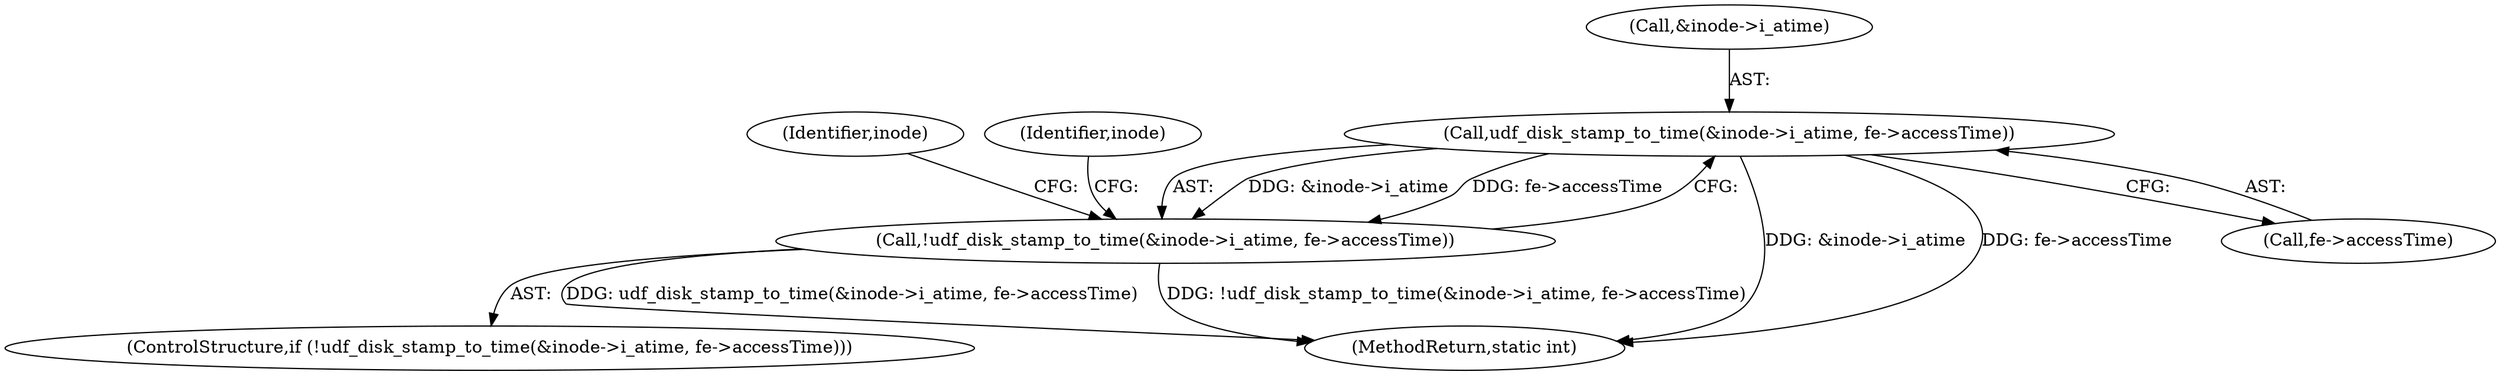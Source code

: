 digraph "0_linux_23b133bdc452aa441fcb9b82cbf6dd05cfd342d0@pointer" {
"1000772" [label="(Call,udf_disk_stamp_to_time(&inode->i_atime, fe->accessTime))"];
"1000771" [label="(Call,!udf_disk_stamp_to_time(&inode->i_atime, fe->accessTime))"];
"1000772" [label="(Call,udf_disk_stamp_to_time(&inode->i_atime, fe->accessTime))"];
"1000782" [label="(Identifier,inode)"];
"1000771" [label="(Call,!udf_disk_stamp_to_time(&inode->i_atime, fe->accessTime))"];
"1000770" [label="(ControlStructure,if (!udf_disk_stamp_to_time(&inode->i_atime, fe->accessTime)))"];
"1001231" [label="(MethodReturn,static int)"];
"1000773" [label="(Call,&inode->i_atime)"];
"1000777" [label="(Call,fe->accessTime)"];
"1000792" [label="(Identifier,inode)"];
"1000772" -> "1000771"  [label="AST: "];
"1000772" -> "1000777"  [label="CFG: "];
"1000773" -> "1000772"  [label="AST: "];
"1000777" -> "1000772"  [label="AST: "];
"1000771" -> "1000772"  [label="CFG: "];
"1000772" -> "1001231"  [label="DDG: &inode->i_atime"];
"1000772" -> "1001231"  [label="DDG: fe->accessTime"];
"1000772" -> "1000771"  [label="DDG: &inode->i_atime"];
"1000772" -> "1000771"  [label="DDG: fe->accessTime"];
"1000771" -> "1000770"  [label="AST: "];
"1000782" -> "1000771"  [label="CFG: "];
"1000792" -> "1000771"  [label="CFG: "];
"1000771" -> "1001231"  [label="DDG: udf_disk_stamp_to_time(&inode->i_atime, fe->accessTime)"];
"1000771" -> "1001231"  [label="DDG: !udf_disk_stamp_to_time(&inode->i_atime, fe->accessTime)"];
}
